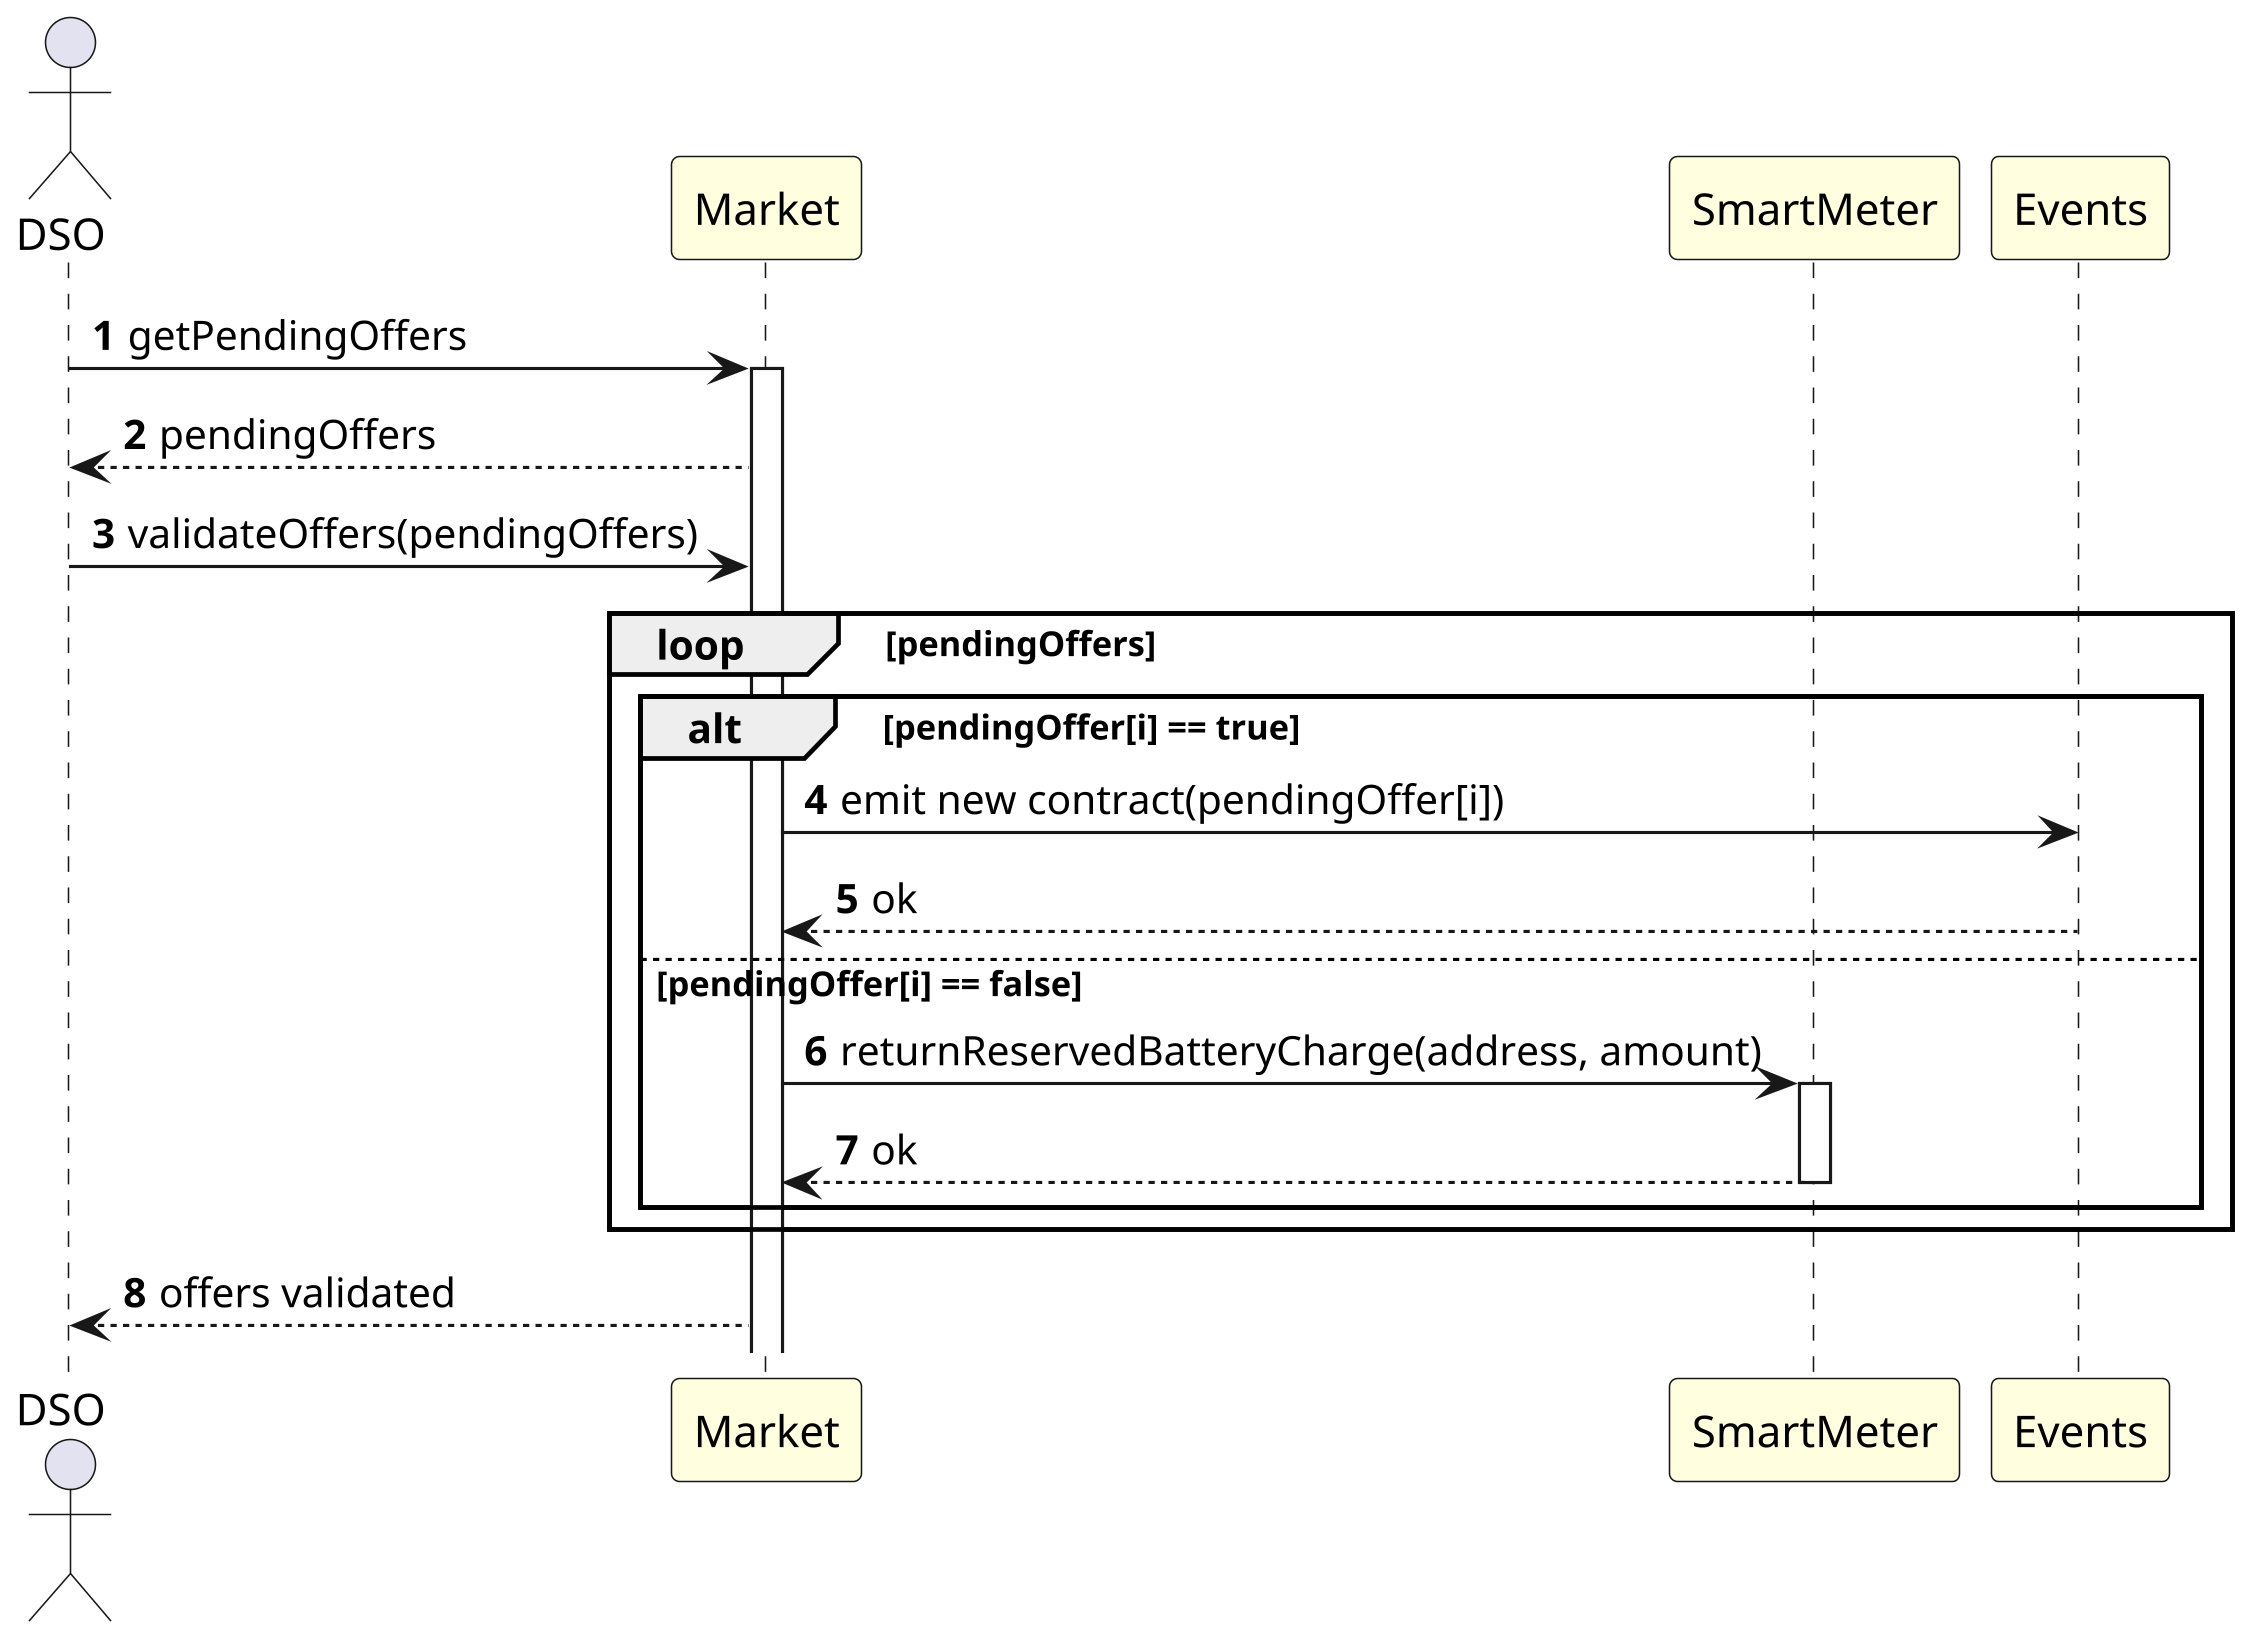 @startuml BuyOffer
actor DSO
participant Market #LightYellow
participant SmartMeter #LightYellow
participant Events #LightYellow 

skinparam dpi 300

autonumber

DSO -> Market++: getPendingOffers
Market --> DSO: pendingOffers
DSO -> Market: validateOffers(pendingOffers)
loop pendingOffers
alt pendingOffer[i] == true
Market -> Events: emit new contract(pendingOffer[i])
Events --> Market: ok
else pendingOffer[i] == false
Market -> SmartMeter ++: returnReservedBatteryCharge(address, amount)
SmartMeter --> Market --: ok
end
end
Market --> DSO: offers validated
@enduml